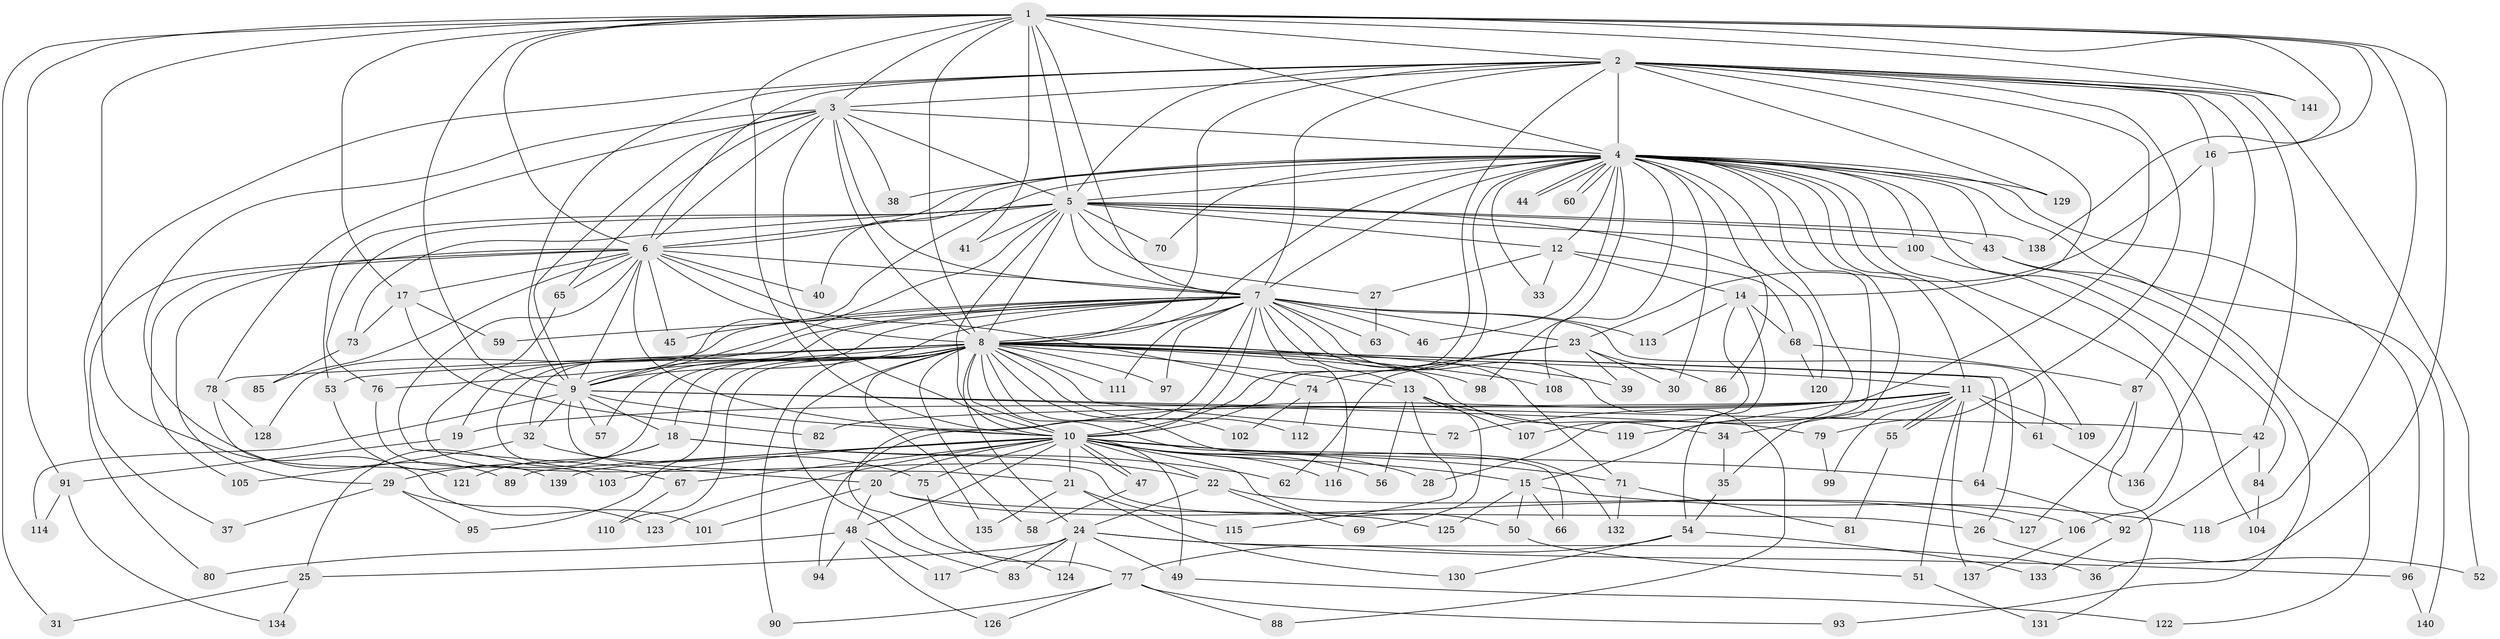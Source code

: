 // Generated by graph-tools (version 1.1) at 2025/01/03/09/25 03:01:34]
// undirected, 141 vertices, 307 edges
graph export_dot {
graph [start="1"]
  node [color=gray90,style=filled];
  1;
  2;
  3;
  4;
  5;
  6;
  7;
  8;
  9;
  10;
  11;
  12;
  13;
  14;
  15;
  16;
  17;
  18;
  19;
  20;
  21;
  22;
  23;
  24;
  25;
  26;
  27;
  28;
  29;
  30;
  31;
  32;
  33;
  34;
  35;
  36;
  37;
  38;
  39;
  40;
  41;
  42;
  43;
  44;
  45;
  46;
  47;
  48;
  49;
  50;
  51;
  52;
  53;
  54;
  55;
  56;
  57;
  58;
  59;
  60;
  61;
  62;
  63;
  64;
  65;
  66;
  67;
  68;
  69;
  70;
  71;
  72;
  73;
  74;
  75;
  76;
  77;
  78;
  79;
  80;
  81;
  82;
  83;
  84;
  85;
  86;
  87;
  88;
  89;
  90;
  91;
  92;
  93;
  94;
  95;
  96;
  97;
  98;
  99;
  100;
  101;
  102;
  103;
  104;
  105;
  106;
  107;
  108;
  109;
  110;
  111;
  112;
  113;
  114;
  115;
  116;
  117;
  118;
  119;
  120;
  121;
  122;
  123;
  124;
  125;
  126;
  127;
  128;
  129;
  130;
  131;
  132;
  133;
  134;
  135;
  136;
  137;
  138;
  139;
  140;
  141;
  1 -- 2;
  1 -- 3;
  1 -- 4;
  1 -- 5;
  1 -- 6;
  1 -- 7;
  1 -- 8;
  1 -- 9;
  1 -- 10;
  1 -- 16;
  1 -- 17;
  1 -- 31;
  1 -- 36;
  1 -- 41;
  1 -- 91;
  1 -- 101;
  1 -- 118;
  1 -- 138;
  1 -- 141;
  2 -- 3;
  2 -- 4;
  2 -- 5;
  2 -- 6;
  2 -- 7;
  2 -- 8;
  2 -- 9;
  2 -- 10;
  2 -- 14;
  2 -- 16;
  2 -- 42;
  2 -- 52;
  2 -- 79;
  2 -- 80;
  2 -- 119;
  2 -- 129;
  2 -- 136;
  2 -- 141;
  3 -- 4;
  3 -- 5;
  3 -- 6;
  3 -- 7;
  3 -- 8;
  3 -- 9;
  3 -- 10;
  3 -- 38;
  3 -- 65;
  3 -- 78;
  3 -- 89;
  4 -- 5;
  4 -- 6;
  4 -- 7;
  4 -- 8;
  4 -- 9;
  4 -- 10;
  4 -- 11;
  4 -- 12;
  4 -- 15;
  4 -- 28;
  4 -- 30;
  4 -- 33;
  4 -- 35;
  4 -- 38;
  4 -- 40;
  4 -- 43;
  4 -- 44;
  4 -- 44;
  4 -- 46;
  4 -- 60;
  4 -- 60;
  4 -- 70;
  4 -- 84;
  4 -- 86;
  4 -- 96;
  4 -- 98;
  4 -- 100;
  4 -- 106;
  4 -- 108;
  4 -- 109;
  4 -- 122;
  4 -- 129;
  5 -- 6;
  5 -- 7;
  5 -- 8;
  5 -- 9;
  5 -- 10;
  5 -- 12;
  5 -- 27;
  5 -- 41;
  5 -- 43;
  5 -- 53;
  5 -- 70;
  5 -- 73;
  5 -- 76;
  5 -- 100;
  5 -- 120;
  5 -- 138;
  6 -- 7;
  6 -- 8;
  6 -- 9;
  6 -- 10;
  6 -- 17;
  6 -- 20;
  6 -- 29;
  6 -- 37;
  6 -- 40;
  6 -- 45;
  6 -- 65;
  6 -- 74;
  6 -- 85;
  6 -- 105;
  7 -- 8;
  7 -- 9;
  7 -- 10;
  7 -- 13;
  7 -- 19;
  7 -- 23;
  7 -- 32;
  7 -- 45;
  7 -- 46;
  7 -- 59;
  7 -- 61;
  7 -- 63;
  7 -- 67;
  7 -- 71;
  7 -- 88;
  7 -- 97;
  7 -- 111;
  7 -- 113;
  7 -- 116;
  7 -- 124;
  7 -- 128;
  8 -- 9;
  8 -- 10;
  8 -- 11;
  8 -- 13;
  8 -- 18;
  8 -- 24;
  8 -- 25;
  8 -- 26;
  8 -- 34;
  8 -- 39;
  8 -- 53;
  8 -- 57;
  8 -- 58;
  8 -- 64;
  8 -- 66;
  8 -- 72;
  8 -- 76;
  8 -- 78;
  8 -- 83;
  8 -- 90;
  8 -- 95;
  8 -- 97;
  8 -- 98;
  8 -- 102;
  8 -- 108;
  8 -- 110;
  8 -- 111;
  8 -- 112;
  8 -- 132;
  8 -- 135;
  9 -- 10;
  9 -- 18;
  9 -- 21;
  9 -- 32;
  9 -- 42;
  9 -- 57;
  9 -- 79;
  9 -- 114;
  10 -- 15;
  10 -- 20;
  10 -- 21;
  10 -- 22;
  10 -- 28;
  10 -- 47;
  10 -- 47;
  10 -- 48;
  10 -- 49;
  10 -- 50;
  10 -- 56;
  10 -- 64;
  10 -- 67;
  10 -- 71;
  10 -- 75;
  10 -- 89;
  10 -- 103;
  10 -- 116;
  10 -- 123;
  10 -- 139;
  11 -- 19;
  11 -- 34;
  11 -- 51;
  11 -- 55;
  11 -- 55;
  11 -- 61;
  11 -- 72;
  11 -- 82;
  11 -- 94;
  11 -- 99;
  11 -- 109;
  11 -- 137;
  12 -- 14;
  12 -- 27;
  12 -- 33;
  12 -- 68;
  13 -- 56;
  13 -- 69;
  13 -- 107;
  13 -- 115;
  13 -- 119;
  14 -- 54;
  14 -- 68;
  14 -- 107;
  14 -- 113;
  15 -- 50;
  15 -- 66;
  15 -- 118;
  15 -- 125;
  16 -- 23;
  16 -- 87;
  17 -- 59;
  17 -- 73;
  17 -- 82;
  18 -- 22;
  18 -- 29;
  18 -- 62;
  18 -- 121;
  19 -- 91;
  20 -- 26;
  20 -- 48;
  20 -- 101;
  20 -- 127;
  21 -- 115;
  21 -- 130;
  21 -- 135;
  22 -- 24;
  22 -- 69;
  22 -- 106;
  23 -- 30;
  23 -- 39;
  23 -- 62;
  23 -- 74;
  23 -- 86;
  24 -- 25;
  24 -- 36;
  24 -- 49;
  24 -- 83;
  24 -- 96;
  24 -- 117;
  24 -- 124;
  25 -- 31;
  25 -- 134;
  26 -- 52;
  27 -- 63;
  29 -- 37;
  29 -- 95;
  29 -- 123;
  32 -- 75;
  32 -- 105;
  34 -- 35;
  35 -- 54;
  42 -- 84;
  42 -- 92;
  43 -- 93;
  43 -- 140;
  47 -- 58;
  48 -- 80;
  48 -- 94;
  48 -- 117;
  48 -- 126;
  49 -- 122;
  50 -- 51;
  51 -- 131;
  53 -- 139;
  54 -- 77;
  54 -- 130;
  54 -- 133;
  55 -- 81;
  61 -- 136;
  64 -- 92;
  65 -- 125;
  67 -- 110;
  68 -- 87;
  68 -- 120;
  71 -- 81;
  71 -- 132;
  73 -- 85;
  74 -- 102;
  74 -- 112;
  75 -- 77;
  76 -- 103;
  77 -- 88;
  77 -- 90;
  77 -- 93;
  77 -- 126;
  78 -- 121;
  78 -- 128;
  79 -- 99;
  84 -- 104;
  87 -- 127;
  87 -- 131;
  91 -- 114;
  91 -- 134;
  92 -- 133;
  96 -- 140;
  100 -- 104;
  106 -- 137;
}
